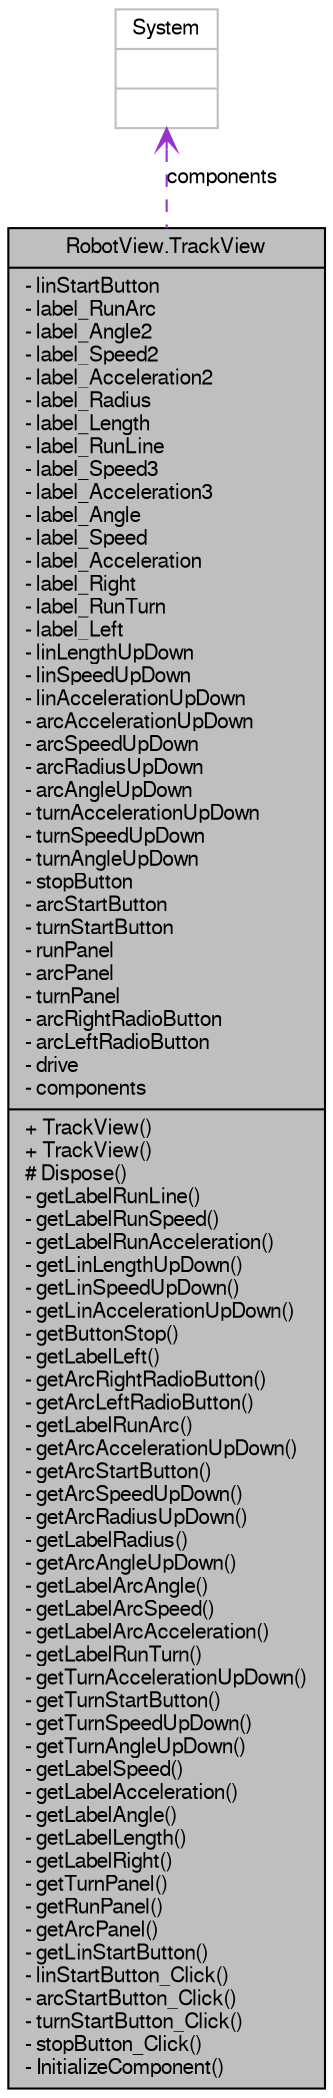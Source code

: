 digraph G
{
  edge [fontname="FreeSans",fontsize="10",labelfontname="FreeSans",labelfontsize="10"];
  node [fontname="FreeSans",fontsize="10",shape=record];
  Node1 [label="{RobotView.TrackView\n|- linStartButton\l- label_RunArc\l- label_Angle2\l- label_Speed2\l- label_Acceleration2\l- label_Radius\l- label_Length\l- label_RunLine\l- label_Speed3\l- label_Acceleration3\l- label_Angle\l- label_Speed\l- label_Acceleration\l- label_Right\l- label_RunTurn\l- label_Left\l- linLengthUpDown\l- linSpeedUpDown\l- linAccelerationUpDown\l- arcAccelerationUpDown\l- arcSpeedUpDown\l- arcRadiusUpDown\l- arcAngleUpDown\l- turnAccelerationUpDown\l- turnSpeedUpDown\l- turnAngleUpDown\l- stopButton\l- arcStartButton\l- turnStartButton\l- runPanel\l- arcPanel\l- turnPanel\l- arcRightRadioButton\l- arcLeftRadioButton\l- drive\l- components\l|+ TrackView()\l+ TrackView()\l# Dispose()\l- getLabelRunLine()\l- getLabelRunSpeed()\l- getLabelRunAcceleration()\l- getLinLengthUpDown()\l- getLinSpeedUpDown()\l- getLinAccelerationUpDown()\l- getButtonStop()\l- getLabelLeft()\l- getArcRightRadioButton()\l- getArcLeftRadioButton()\l- getLabelRunArc()\l- getArcAccelerationUpDown()\l- getArcStartButton()\l- getArcSpeedUpDown()\l- getArcRadiusUpDown()\l- getLabelRadius()\l- getArcAngleUpDown()\l- getLabelArcAngle()\l- getLabelArcSpeed()\l- getLabelArcAcceleration()\l- getLabelRunTurn()\l- getTurnAccelerationUpDown()\l- getTurnStartButton()\l- getTurnSpeedUpDown()\l- getTurnAngleUpDown()\l- getLabelSpeed()\l- getLabelAcceleration()\l- getLabelAngle()\l- getLabelLength()\l- getLabelRight()\l- getTurnPanel()\l- getRunPanel()\l- getArcPanel()\l- getLinStartButton()\l- linStartButton_Click()\l- arcStartButton_Click()\l- turnStartButton_Click()\l- stopButton_Click()\l- InitializeComponent()\l}",height=0.2,width=0.4,color="black", fillcolor="grey75", style="filled" fontcolor="black"];
  Node2 -> Node1 [dir=back,color="darkorchid3",fontsize="10",style="dashed",label="components",arrowtail="open"];
  Node2 [label="{System\n||}",height=0.2,width=0.4,color="grey75", fillcolor="white", style="filled"];
}
